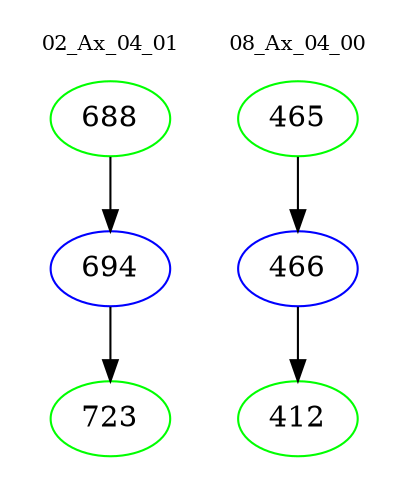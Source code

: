 digraph{
subgraph cluster_0 {
color = white
label = "02_Ax_04_01";
fontsize=10;
T0_688 [label="688", color="green"]
T0_688 -> T0_694 [color="black"]
T0_694 [label="694", color="blue"]
T0_694 -> T0_723 [color="black"]
T0_723 [label="723", color="green"]
}
subgraph cluster_1 {
color = white
label = "08_Ax_04_00";
fontsize=10;
T1_465 [label="465", color="green"]
T1_465 -> T1_466 [color="black"]
T1_466 [label="466", color="blue"]
T1_466 -> T1_412 [color="black"]
T1_412 [label="412", color="green"]
}
}

